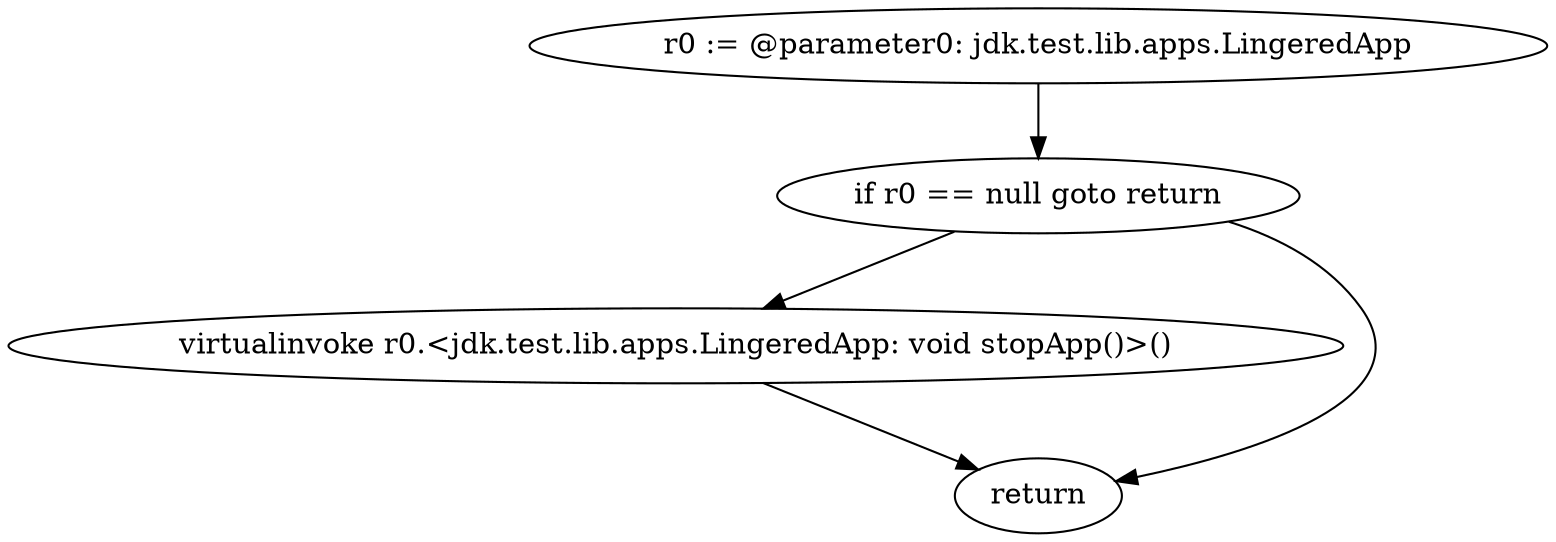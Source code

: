 digraph "unitGraph" {
    "r0 := @parameter0: jdk.test.lib.apps.LingeredApp"
    "if r0 == null goto return"
    "virtualinvoke r0.<jdk.test.lib.apps.LingeredApp: void stopApp()>()"
    "return"
    "r0 := @parameter0: jdk.test.lib.apps.LingeredApp"->"if r0 == null goto return";
    "if r0 == null goto return"->"virtualinvoke r0.<jdk.test.lib.apps.LingeredApp: void stopApp()>()";
    "if r0 == null goto return"->"return";
    "virtualinvoke r0.<jdk.test.lib.apps.LingeredApp: void stopApp()>()"->"return";
}
